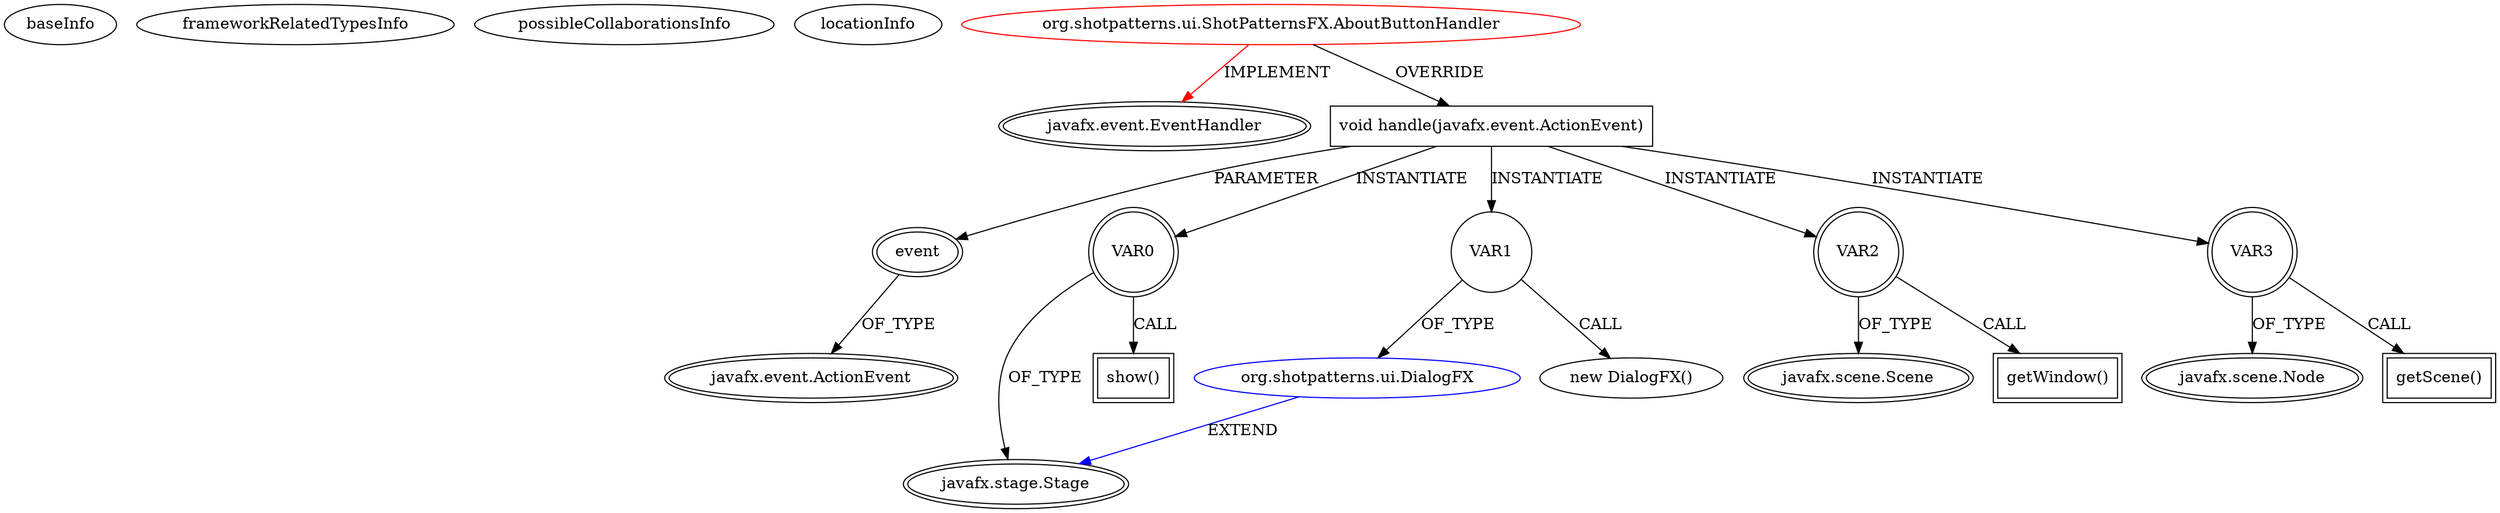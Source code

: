 digraph {
baseInfo[graphId=2235,category="extension_graph",isAnonymous=false,possibleRelation=true]
frameworkRelatedTypesInfo[0="javafx.event.EventHandler"]
possibleCollaborationsInfo[0="2235~OVERRIDING_METHOD_DECLARATION-INSTANTIATION-~javafx.event.EventHandler ~javafx.stage.Stage ~false~false"]
locationInfo[projectName="c1um5y-ShotPatterns",filePath="/c1um5y-ShotPatterns/ShotPatterns-master/src/org/shotpatterns/ui/ShotPatternsFX.java",contextSignature="AboutButtonHandler",graphId="2235"]
0[label="org.shotpatterns.ui.ShotPatternsFX.AboutButtonHandler",vertexType="ROOT_CLIENT_CLASS_DECLARATION",isFrameworkType=false,color=red]
1[label="javafx.event.EventHandler",vertexType="FRAMEWORK_INTERFACE_TYPE",isFrameworkType=true,peripheries=2]
2[label="void handle(javafx.event.ActionEvent)",vertexType="OVERRIDING_METHOD_DECLARATION",isFrameworkType=false,shape=box]
3[label="event",vertexType="PARAMETER_DECLARATION",isFrameworkType=true,peripheries=2]
4[label="javafx.event.ActionEvent",vertexType="FRAMEWORK_CLASS_TYPE",isFrameworkType=true,peripheries=2]
5[label="VAR0",vertexType="VARIABLE_EXPRESION",isFrameworkType=true,peripheries=2,shape=circle]
7[label="javafx.stage.Stage",vertexType="FRAMEWORK_CLASS_TYPE",isFrameworkType=true,peripheries=2]
6[label="show()",vertexType="INSIDE_CALL",isFrameworkType=true,peripheries=2,shape=box]
9[label="VAR1",vertexType="VARIABLE_EXPRESION",isFrameworkType=false,shape=circle]
10[label="org.shotpatterns.ui.DialogFX",vertexType="REFERENCE_CLIENT_CLASS_DECLARATION",isFrameworkType=false,color=blue]
8[label="new DialogFX()",vertexType="CONSTRUCTOR_CALL",isFrameworkType=false]
12[label="VAR2",vertexType="VARIABLE_EXPRESION",isFrameworkType=true,peripheries=2,shape=circle]
14[label="javafx.scene.Scene",vertexType="FRAMEWORK_CLASS_TYPE",isFrameworkType=true,peripheries=2]
13[label="getWindow()",vertexType="INSIDE_CALL",isFrameworkType=true,peripheries=2,shape=box]
15[label="VAR3",vertexType="VARIABLE_EXPRESION",isFrameworkType=true,peripheries=2,shape=circle]
17[label="javafx.scene.Node",vertexType="FRAMEWORK_CLASS_TYPE",isFrameworkType=true,peripheries=2]
16[label="getScene()",vertexType="INSIDE_CALL",isFrameworkType=true,peripheries=2,shape=box]
0->1[label="IMPLEMENT",color=red]
0->2[label="OVERRIDE"]
3->4[label="OF_TYPE"]
2->3[label="PARAMETER"]
2->5[label="INSTANTIATE"]
5->7[label="OF_TYPE"]
5->6[label="CALL"]
2->9[label="INSTANTIATE"]
10->7[label="EXTEND",color=blue]
9->10[label="OF_TYPE"]
9->8[label="CALL"]
2->12[label="INSTANTIATE"]
12->14[label="OF_TYPE"]
12->13[label="CALL"]
2->15[label="INSTANTIATE"]
15->17[label="OF_TYPE"]
15->16[label="CALL"]
}
